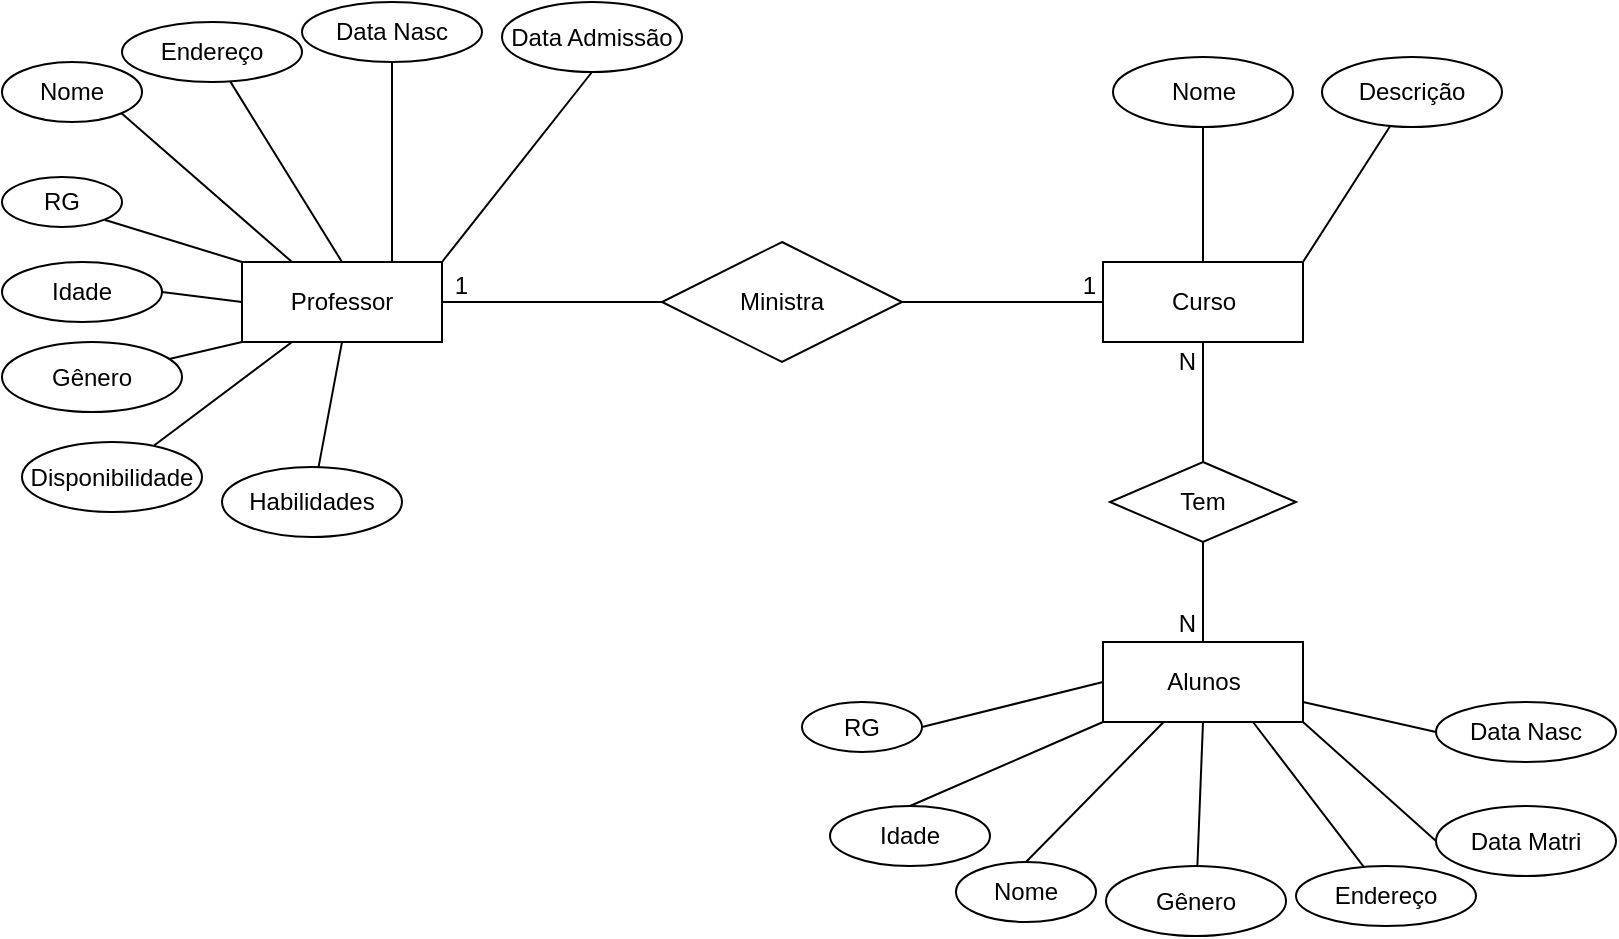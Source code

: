 <mxfile version="17.4.6" type="github"><diagram id="DdKRwNwlf_Y5TXuPvllp" name="Page-1"><mxGraphModel dx="966" dy="532" grid="1" gridSize="10" guides="1" tooltips="1" connect="1" arrows="1" fold="1" page="1" pageScale="1" pageWidth="827" pageHeight="1169" math="0" shadow="0"><root><mxCell id="0"/><mxCell id="1" parent="0"/><mxCell id="yNnnWMA2yqH1hs-cFiEI-1" value="Professor" style="whiteSpace=wrap;html=1;align=center;" vertex="1" parent="1"><mxGeometry x="120" y="160" width="100" height="40" as="geometry"/></mxCell><mxCell id="yNnnWMA2yqH1hs-cFiEI-2" value="Curso" style="whiteSpace=wrap;html=1;align=center;" vertex="1" parent="1"><mxGeometry x="550.5" y="160" width="100" height="40" as="geometry"/></mxCell><mxCell id="yNnnWMA2yqH1hs-cFiEI-3" value="Alunos" style="whiteSpace=wrap;html=1;align=center;" vertex="1" parent="1"><mxGeometry x="550.5" y="350" width="100" height="40" as="geometry"/></mxCell><mxCell id="yNnnWMA2yqH1hs-cFiEI-5" value="RG" style="ellipse;whiteSpace=wrap;html=1;align=center;" vertex="1" parent="1"><mxGeometry x="400" y="380" width="60" height="25" as="geometry"/></mxCell><mxCell id="yNnnWMA2yqH1hs-cFiEI-6" value="Nome" style="ellipse;whiteSpace=wrap;html=1;align=center;" vertex="1" parent="1"><mxGeometry x="477" y="460" width="70" height="30" as="geometry"/></mxCell><mxCell id="yNnnWMA2yqH1hs-cFiEI-8" value="Data Nasc" style="ellipse;whiteSpace=wrap;html=1;align=center;" vertex="1" parent="1"><mxGeometry x="717" y="380" width="90" height="30" as="geometry"/></mxCell><mxCell id="yNnnWMA2yqH1hs-cFiEI-9" value="Idade" style="ellipse;whiteSpace=wrap;html=1;align=center;" vertex="1" parent="1"><mxGeometry x="414" y="432" width="80" height="30" as="geometry"/></mxCell><mxCell id="yNnnWMA2yqH1hs-cFiEI-10" value="Gênero" style="ellipse;whiteSpace=wrap;html=1;align=center;" vertex="1" parent="1"><mxGeometry x="552" y="462" width="90" height="35" as="geometry"/></mxCell><mxCell id="yNnnWMA2yqH1hs-cFiEI-13" value="" style="endArrow=none;html=1;rounded=0;entryX=0;entryY=0.5;entryDx=0;entryDy=0;exitX=1;exitY=0.75;exitDx=0;exitDy=0;" edge="1" parent="1" source="yNnnWMA2yqH1hs-cFiEI-3" target="yNnnWMA2yqH1hs-cFiEI-8"><mxGeometry relative="1" as="geometry"><mxPoint x="647" y="382" as="sourcePoint"/><mxPoint x="807" y="382" as="targetPoint"/></mxGeometry></mxCell><mxCell id="yNnnWMA2yqH1hs-cFiEI-15" value="" style="endArrow=none;html=1;rounded=0;entryX=0.5;entryY=0;entryDx=0;entryDy=0;" edge="1" parent="1" source="yNnnWMA2yqH1hs-cFiEI-3" target="yNnnWMA2yqH1hs-cFiEI-6"><mxGeometry relative="1" as="geometry"><mxPoint x="577" y="402" as="sourcePoint"/><mxPoint x="640.02" y="422.541" as="targetPoint"/></mxGeometry></mxCell><mxCell id="yNnnWMA2yqH1hs-cFiEI-16" value="" style="endArrow=none;html=1;rounded=0;exitX=0;exitY=0.5;exitDx=0;exitDy=0;entryX=1;entryY=0.5;entryDx=0;entryDy=0;" edge="1" parent="1" source="yNnnWMA2yqH1hs-cFiEI-3" target="yNnnWMA2yqH1hs-cFiEI-5"><mxGeometry relative="1" as="geometry"><mxPoint x="632.98" y="412" as="sourcePoint"/><mxPoint x="477" y="383" as="targetPoint"/></mxGeometry></mxCell><mxCell id="yNnnWMA2yqH1hs-cFiEI-17" value="" style="endArrow=none;html=1;rounded=0;exitX=0;exitY=1;exitDx=0;exitDy=0;entryX=0.5;entryY=0;entryDx=0;entryDy=0;" edge="1" parent="1" source="yNnnWMA2yqH1hs-cFiEI-3" target="yNnnWMA2yqH1hs-cFiEI-9"><mxGeometry relative="1" as="geometry"><mxPoint x="642.98" y="422" as="sourcePoint"/><mxPoint x="478" y="433" as="targetPoint"/></mxGeometry></mxCell><mxCell id="yNnnWMA2yqH1hs-cFiEI-19" value="" style="endArrow=none;html=1;rounded=0;entryX=0;entryY=0.5;entryDx=0;entryDy=0;exitX=1;exitY=1;exitDx=0;exitDy=0;" edge="1" parent="1" source="yNnnWMA2yqH1hs-cFiEI-3" target="yNnnWMA2yqH1hs-cFiEI-42"><mxGeometry relative="1" as="geometry"><mxPoint x="652.98" y="432" as="sourcePoint"/><mxPoint x="742" y="432" as="targetPoint"/></mxGeometry></mxCell><mxCell id="yNnnWMA2yqH1hs-cFiEI-20" value="" style="endArrow=none;html=1;rounded=0;exitX=0.5;exitY=1;exitDx=0;exitDy=0;" edge="1" parent="1" source="yNnnWMA2yqH1hs-cFiEI-3" target="yNnnWMA2yqH1hs-cFiEI-10"><mxGeometry relative="1" as="geometry"><mxPoint x="662.98" y="442" as="sourcePoint"/><mxPoint x="680.02" y="462.541" as="targetPoint"/></mxGeometry></mxCell><mxCell id="yNnnWMA2yqH1hs-cFiEI-21" value="Nome" style="ellipse;whiteSpace=wrap;html=1;align=center;" vertex="1" parent="1"><mxGeometry y="60" width="70" height="30" as="geometry"/></mxCell><mxCell id="yNnnWMA2yqH1hs-cFiEI-22" value="Endereço" style="ellipse;whiteSpace=wrap;html=1;align=center;" vertex="1" parent="1"><mxGeometry x="60" y="40" width="90" height="30" as="geometry"/></mxCell><mxCell id="yNnnWMA2yqH1hs-cFiEI-23" value="Data Nasc" style="ellipse;whiteSpace=wrap;html=1;align=center;" vertex="1" parent="1"><mxGeometry x="150" y="30" width="90" height="30" as="geometry"/></mxCell><mxCell id="yNnnWMA2yqH1hs-cFiEI-24" value="Gênero" style="ellipse;whiteSpace=wrap;html=1;align=center;" vertex="1" parent="1"><mxGeometry y="200" width="90" height="35" as="geometry"/></mxCell><mxCell id="yNnnWMA2yqH1hs-cFiEI-25" value="Data Admissão" style="ellipse;whiteSpace=wrap;html=1;align=center;" vertex="1" parent="1"><mxGeometry x="250" y="30" width="90" height="35" as="geometry"/></mxCell><mxCell id="yNnnWMA2yqH1hs-cFiEI-26" value="" style="endArrow=none;html=1;rounded=0;entryX=0.5;entryY=1;entryDx=0;entryDy=0;exitX=0.75;exitY=0;exitDx=0;exitDy=0;" edge="1" parent="1" target="yNnnWMA2yqH1hs-cFiEI-23" source="yNnnWMA2yqH1hs-cFiEI-1"><mxGeometry relative="1" as="geometry"><mxPoint x="220" y="30" as="sourcePoint"/><mxPoint x="380" y="30" as="targetPoint"/></mxGeometry></mxCell><mxCell id="yNnnWMA2yqH1hs-cFiEI-27" value="" style="endArrow=none;html=1;rounded=0;exitX=0.5;exitY=0;exitDx=0;exitDy=0;" edge="1" parent="1" target="yNnnWMA2yqH1hs-cFiEI-22" source="yNnnWMA2yqH1hs-cFiEI-1"><mxGeometry relative="1" as="geometry"><mxPoint x="185.98" y="40" as="sourcePoint"/><mxPoint x="270" y="72.01" as="targetPoint"/></mxGeometry></mxCell><mxCell id="yNnnWMA2yqH1hs-cFiEI-28" value="" style="endArrow=none;html=1;rounded=0;entryX=1;entryY=1;entryDx=0;entryDy=0;exitX=0.25;exitY=0;exitDx=0;exitDy=0;" edge="1" parent="1" target="yNnnWMA2yqH1hs-cFiEI-21" source="yNnnWMA2yqH1hs-cFiEI-1"><mxGeometry relative="1" as="geometry"><mxPoint x="150" y="130" as="sourcePoint"/><mxPoint x="213.02" y="70.541" as="targetPoint"/></mxGeometry></mxCell><mxCell id="yNnnWMA2yqH1hs-cFiEI-29" value="" style="endArrow=none;html=1;rounded=0;exitX=0;exitY=0;exitDx=0;exitDy=0;entryX=1;entryY=1;entryDx=0;entryDy=0;" edge="1" parent="1" source="yNnnWMA2yqH1hs-cFiEI-1" target="yNnnWMA2yqH1hs-cFiEI-33"><mxGeometry relative="1" as="geometry"><mxPoint x="120" y="20" as="sourcePoint"/><mxPoint x="80" y="92.5" as="targetPoint"/></mxGeometry></mxCell><mxCell id="yNnnWMA2yqH1hs-cFiEI-31" value="" style="endArrow=none;html=1;rounded=0;entryX=0.5;entryY=1;entryDx=0;entryDy=0;exitX=1;exitY=0;exitDx=0;exitDy=0;" edge="1" parent="1" target="yNnnWMA2yqH1hs-cFiEI-25" source="yNnnWMA2yqH1hs-cFiEI-1"><mxGeometry relative="1" as="geometry"><mxPoint x="210" y="150" as="sourcePoint"/><mxPoint x="290" y="80" as="targetPoint"/></mxGeometry></mxCell><mxCell id="yNnnWMA2yqH1hs-cFiEI-32" value="" style="endArrow=none;html=1;rounded=0;exitX=0;exitY=1;exitDx=0;exitDy=0;" edge="1" parent="1" target="yNnnWMA2yqH1hs-cFiEI-24" source="yNnnWMA2yqH1hs-cFiEI-1"><mxGeometry relative="1" as="geometry"><mxPoint x="170" y="40" as="sourcePoint"/><mxPoint x="253.02" y="110.541" as="targetPoint"/></mxGeometry></mxCell><mxCell id="yNnnWMA2yqH1hs-cFiEI-33" value="RG" style="ellipse;whiteSpace=wrap;html=1;align=center;" vertex="1" parent="1"><mxGeometry y="117.5" width="60" height="25" as="geometry"/></mxCell><mxCell id="yNnnWMA2yqH1hs-cFiEI-34" value="Idade" style="ellipse;whiteSpace=wrap;html=1;align=center;" vertex="1" parent="1"><mxGeometry y="160" width="80" height="30" as="geometry"/></mxCell><mxCell id="yNnnWMA2yqH1hs-cFiEI-36" value="" style="endArrow=none;html=1;rounded=0;exitX=0;exitY=0.5;exitDx=0;exitDy=0;entryX=1;entryY=0.5;entryDx=0;entryDy=0;" edge="1" parent="1" source="yNnnWMA2yqH1hs-cFiEI-1" target="yNnnWMA2yqH1hs-cFiEI-34"><mxGeometry relative="1" as="geometry"><mxPoint x="120" y="40" as="sourcePoint"/><mxPoint x="78.284" y="140.607" as="targetPoint"/></mxGeometry></mxCell><mxCell id="yNnnWMA2yqH1hs-cFiEI-39" value="Endereço" style="ellipse;whiteSpace=wrap;html=1;align=center;" vertex="1" parent="1"><mxGeometry x="647" y="462" width="90" height="30" as="geometry"/></mxCell><mxCell id="yNnnWMA2yqH1hs-cFiEI-42" value="Data Matri" style="ellipse;whiteSpace=wrap;html=1;align=center;" vertex="1" parent="1"><mxGeometry x="717" y="432" width="90" height="35" as="geometry"/></mxCell><mxCell id="yNnnWMA2yqH1hs-cFiEI-44" value="" style="endArrow=none;html=1;rounded=0;exitX=0.75;exitY=1;exitDx=0;exitDy=0;" edge="1" target="yNnnWMA2yqH1hs-cFiEI-39" parent="1" source="yNnnWMA2yqH1hs-cFiEI-3"><mxGeometry relative="1" as="geometry"><mxPoint x="612.98" y="392" as="sourcePoint"/><mxPoint x="697" y="424.01" as="targetPoint"/></mxGeometry></mxCell><mxCell id="yNnnWMA2yqH1hs-cFiEI-50" value="Ministra" style="shape=rhombus;perimeter=rhombusPerimeter;whiteSpace=wrap;html=1;align=center;" vertex="1" parent="1"><mxGeometry x="330" y="150" width="120" height="60" as="geometry"/></mxCell><mxCell id="yNnnWMA2yqH1hs-cFiEI-55" value="Tem" style="shape=rhombus;perimeter=rhombusPerimeter;whiteSpace=wrap;html=1;align=center;" vertex="1" parent="1"><mxGeometry x="554" y="260" width="93" height="40" as="geometry"/></mxCell><mxCell id="yNnnWMA2yqH1hs-cFiEI-58" value="" style="endArrow=none;html=1;rounded=0;entryX=0;entryY=0.5;entryDx=0;entryDy=0;exitX=1;exitY=0.5;exitDx=0;exitDy=0;" edge="1" parent="1" source="yNnnWMA2yqH1hs-cFiEI-1" target="yNnnWMA2yqH1hs-cFiEI-50"><mxGeometry relative="1" as="geometry"><mxPoint x="230" y="150" as="sourcePoint"/><mxPoint x="340" y="150" as="targetPoint"/></mxGeometry></mxCell><mxCell id="yNnnWMA2yqH1hs-cFiEI-59" value="1" style="resizable=0;html=1;align=right;verticalAlign=bottom;" connectable="0" vertex="1" parent="yNnnWMA2yqH1hs-cFiEI-58"><mxGeometry x="1" relative="1" as="geometry"><mxPoint x="-97" as="offset"/></mxGeometry></mxCell><mxCell id="yNnnWMA2yqH1hs-cFiEI-64" value="" style="endArrow=none;html=1;rounded=0;exitX=1;exitY=0.5;exitDx=0;exitDy=0;" edge="1" parent="1" source="yNnnWMA2yqH1hs-cFiEI-50" target="yNnnWMA2yqH1hs-cFiEI-2"><mxGeometry relative="1" as="geometry"><mxPoint x="450" y="179.41" as="sourcePoint"/><mxPoint x="550" y="180" as="targetPoint"/><Array as="points"/></mxGeometry></mxCell><mxCell id="yNnnWMA2yqH1hs-cFiEI-65" value="1" style="resizable=0;html=1;align=right;verticalAlign=bottom;" connectable="0" vertex="1" parent="yNnnWMA2yqH1hs-cFiEI-64"><mxGeometry x="1" relative="1" as="geometry"><mxPoint x="-3" as="offset"/></mxGeometry></mxCell><mxCell id="yNnnWMA2yqH1hs-cFiEI-67" value="" style="endArrow=none;html=1;rounded=0;exitX=0.5;exitY=1;exitDx=0;exitDy=0;" edge="1" parent="1" source="yNnnWMA2yqH1hs-cFiEI-2" target="yNnnWMA2yqH1hs-cFiEI-55"><mxGeometry relative="1" as="geometry"><mxPoint x="390" y="290" as="sourcePoint"/><mxPoint x="630" y="250" as="targetPoint"/></mxGeometry></mxCell><mxCell id="yNnnWMA2yqH1hs-cFiEI-68" value="N&lt;br&gt;" style="resizable=0;html=1;align=right;verticalAlign=bottom;" connectable="0" vertex="1" parent="yNnnWMA2yqH1hs-cFiEI-67"><mxGeometry x="1" relative="1" as="geometry"><mxPoint x="-3" y="-42" as="offset"/></mxGeometry></mxCell><mxCell id="yNnnWMA2yqH1hs-cFiEI-69" value="" style="endArrow=none;html=1;rounded=0;exitX=0.5;exitY=1;exitDx=0;exitDy=0;entryX=0.5;entryY=0;entryDx=0;entryDy=0;" edge="1" parent="1" source="yNnnWMA2yqH1hs-cFiEI-55" target="yNnnWMA2yqH1hs-cFiEI-3"><mxGeometry relative="1" as="geometry"><mxPoint x="600" y="300" as="sourcePoint"/><mxPoint x="610" y="330" as="targetPoint"/></mxGeometry></mxCell><mxCell id="yNnnWMA2yqH1hs-cFiEI-70" value="N&lt;br&gt;" style="resizable=0;html=1;align=right;verticalAlign=bottom;" connectable="0" vertex="1" parent="yNnnWMA2yqH1hs-cFiEI-69"><mxGeometry x="1" relative="1" as="geometry"><mxPoint x="-3" y="-1" as="offset"/></mxGeometry></mxCell><mxCell id="yNnnWMA2yqH1hs-cFiEI-72" value="Disponibilidade" style="ellipse;whiteSpace=wrap;html=1;align=center;" vertex="1" parent="1"><mxGeometry x="10" y="250" width="90" height="35" as="geometry"/></mxCell><mxCell id="yNnnWMA2yqH1hs-cFiEI-73" value="" style="endArrow=none;html=1;rounded=0;exitX=0.25;exitY=1;exitDx=0;exitDy=0;" edge="1" parent="1" target="yNnnWMA2yqH1hs-cFiEI-72" source="yNnnWMA2yqH1hs-cFiEI-1"><mxGeometry relative="1" as="geometry"><mxPoint x="120" y="250.0" as="sourcePoint"/><mxPoint x="253.02" y="160.541" as="targetPoint"/></mxGeometry></mxCell><mxCell id="yNnnWMA2yqH1hs-cFiEI-74" value="Habilidades" style="ellipse;whiteSpace=wrap;html=1;align=center;" vertex="1" parent="1"><mxGeometry x="110" y="262.5" width="90" height="35" as="geometry"/></mxCell><mxCell id="yNnnWMA2yqH1hs-cFiEI-75" value="" style="endArrow=none;html=1;rounded=0;exitX=0.5;exitY=1;exitDx=0;exitDy=0;" edge="1" parent="1" target="yNnnWMA2yqH1hs-cFiEI-74" source="yNnnWMA2yqH1hs-cFiEI-1"><mxGeometry relative="1" as="geometry"><mxPoint x="220" y="260.0" as="sourcePoint"/><mxPoint x="353.02" y="170.541" as="targetPoint"/></mxGeometry></mxCell><mxCell id="yNnnWMA2yqH1hs-cFiEI-76" value="Nome" style="ellipse;whiteSpace=wrap;html=1;align=center;" vertex="1" parent="1"><mxGeometry x="555.5" y="57.5" width="90" height="35" as="geometry"/></mxCell><mxCell id="yNnnWMA2yqH1hs-cFiEI-77" value="" style="endArrow=none;html=1;rounded=0;exitX=0.5;exitY=0;exitDx=0;exitDy=0;" edge="1" parent="1" target="yNnnWMA2yqH1hs-cFiEI-76" source="yNnnWMA2yqH1hs-cFiEI-2"><mxGeometry relative="1" as="geometry"><mxPoint x="602.0" y="137.5" as="sourcePoint"/><mxPoint x="790.02" y="-29.459" as="targetPoint"/></mxGeometry></mxCell><mxCell id="yNnnWMA2yqH1hs-cFiEI-79" value="Descrição" style="ellipse;whiteSpace=wrap;html=1;align=center;" vertex="1" parent="1"><mxGeometry x="660" y="57.5" width="90" height="35" as="geometry"/></mxCell><mxCell id="yNnnWMA2yqH1hs-cFiEI-80" value="" style="endArrow=none;html=1;rounded=0;exitX=1;exitY=0;exitDx=0;exitDy=0;" edge="1" parent="1" target="yNnnWMA2yqH1hs-cFiEI-79" source="yNnnWMA2yqH1hs-cFiEI-2"><mxGeometry relative="1" as="geometry"><mxPoint x="705.0" y="160.0" as="sourcePoint"/><mxPoint x="894.52" y="-29.459" as="targetPoint"/></mxGeometry></mxCell></root></mxGraphModel></diagram></mxfile>